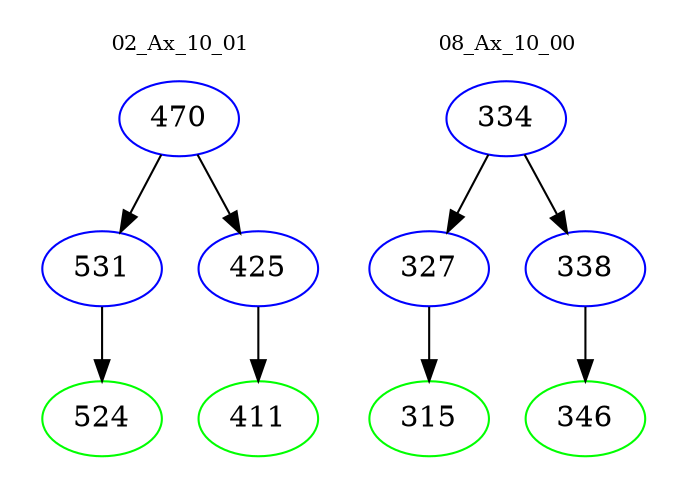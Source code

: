 digraph{
subgraph cluster_0 {
color = white
label = "02_Ax_10_01";
fontsize=10;
T0_470 [label="470", color="blue"]
T0_470 -> T0_531 [color="black"]
T0_531 [label="531", color="blue"]
T0_531 -> T0_524 [color="black"]
T0_524 [label="524", color="green"]
T0_470 -> T0_425 [color="black"]
T0_425 [label="425", color="blue"]
T0_425 -> T0_411 [color="black"]
T0_411 [label="411", color="green"]
}
subgraph cluster_1 {
color = white
label = "08_Ax_10_00";
fontsize=10;
T1_334 [label="334", color="blue"]
T1_334 -> T1_327 [color="black"]
T1_327 [label="327", color="blue"]
T1_327 -> T1_315 [color="black"]
T1_315 [label="315", color="green"]
T1_334 -> T1_338 [color="black"]
T1_338 [label="338", color="blue"]
T1_338 -> T1_346 [color="black"]
T1_346 [label="346", color="green"]
}
}
